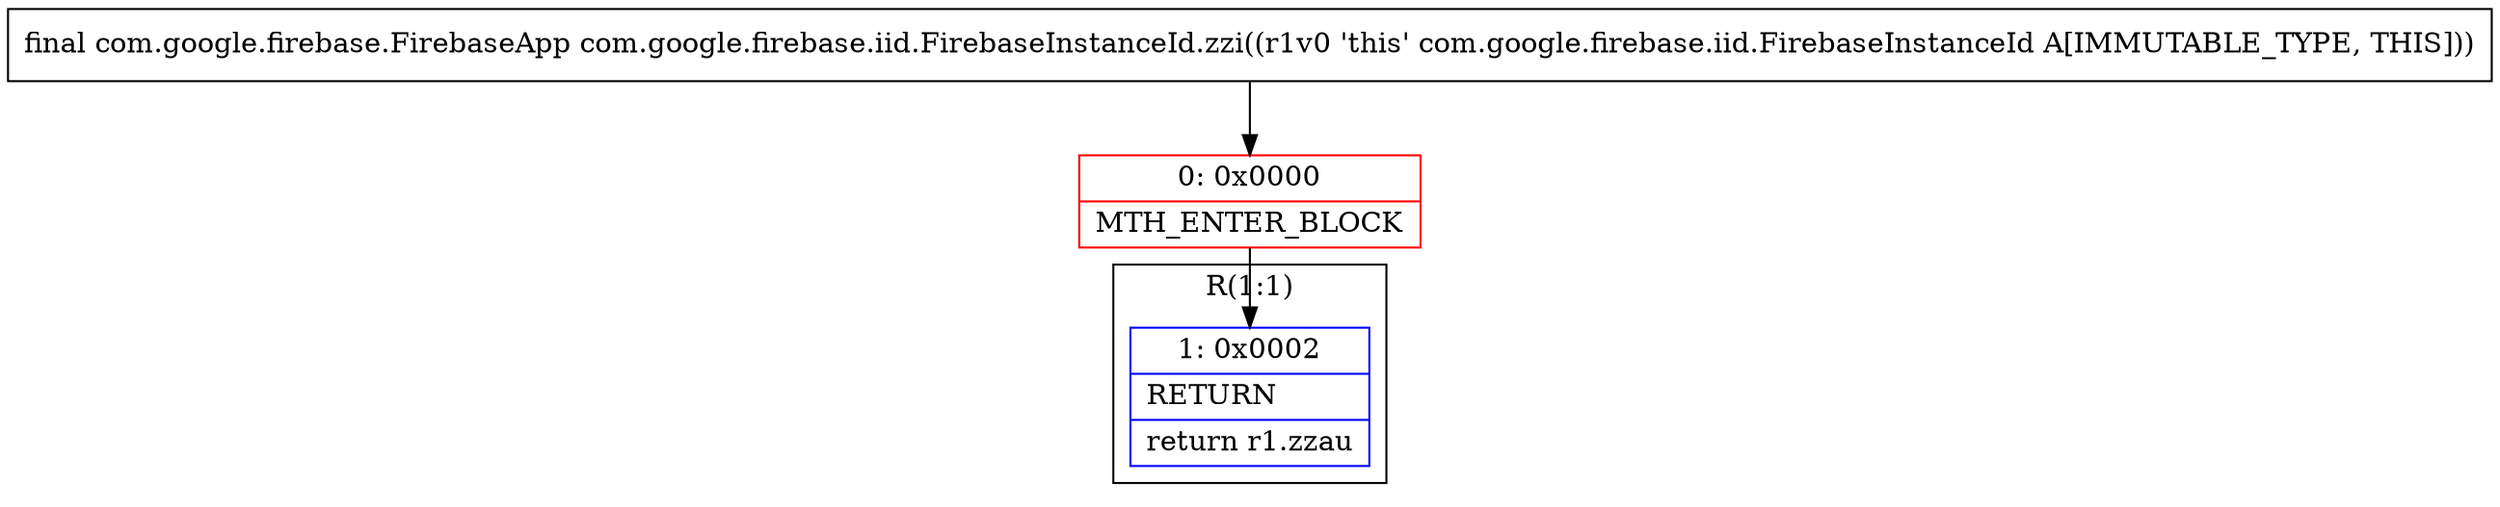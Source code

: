 digraph "CFG forcom.google.firebase.iid.FirebaseInstanceId.zzi()Lcom\/google\/firebase\/FirebaseApp;" {
subgraph cluster_Region_1075367134 {
label = "R(1:1)";
node [shape=record,color=blue];
Node_1 [shape=record,label="{1\:\ 0x0002|RETURN\l|return r1.zzau\l}"];
}
Node_0 [shape=record,color=red,label="{0\:\ 0x0000|MTH_ENTER_BLOCK\l}"];
MethodNode[shape=record,label="{final com.google.firebase.FirebaseApp com.google.firebase.iid.FirebaseInstanceId.zzi((r1v0 'this' com.google.firebase.iid.FirebaseInstanceId A[IMMUTABLE_TYPE, THIS])) }"];
MethodNode -> Node_0;
Node_0 -> Node_1;
}

